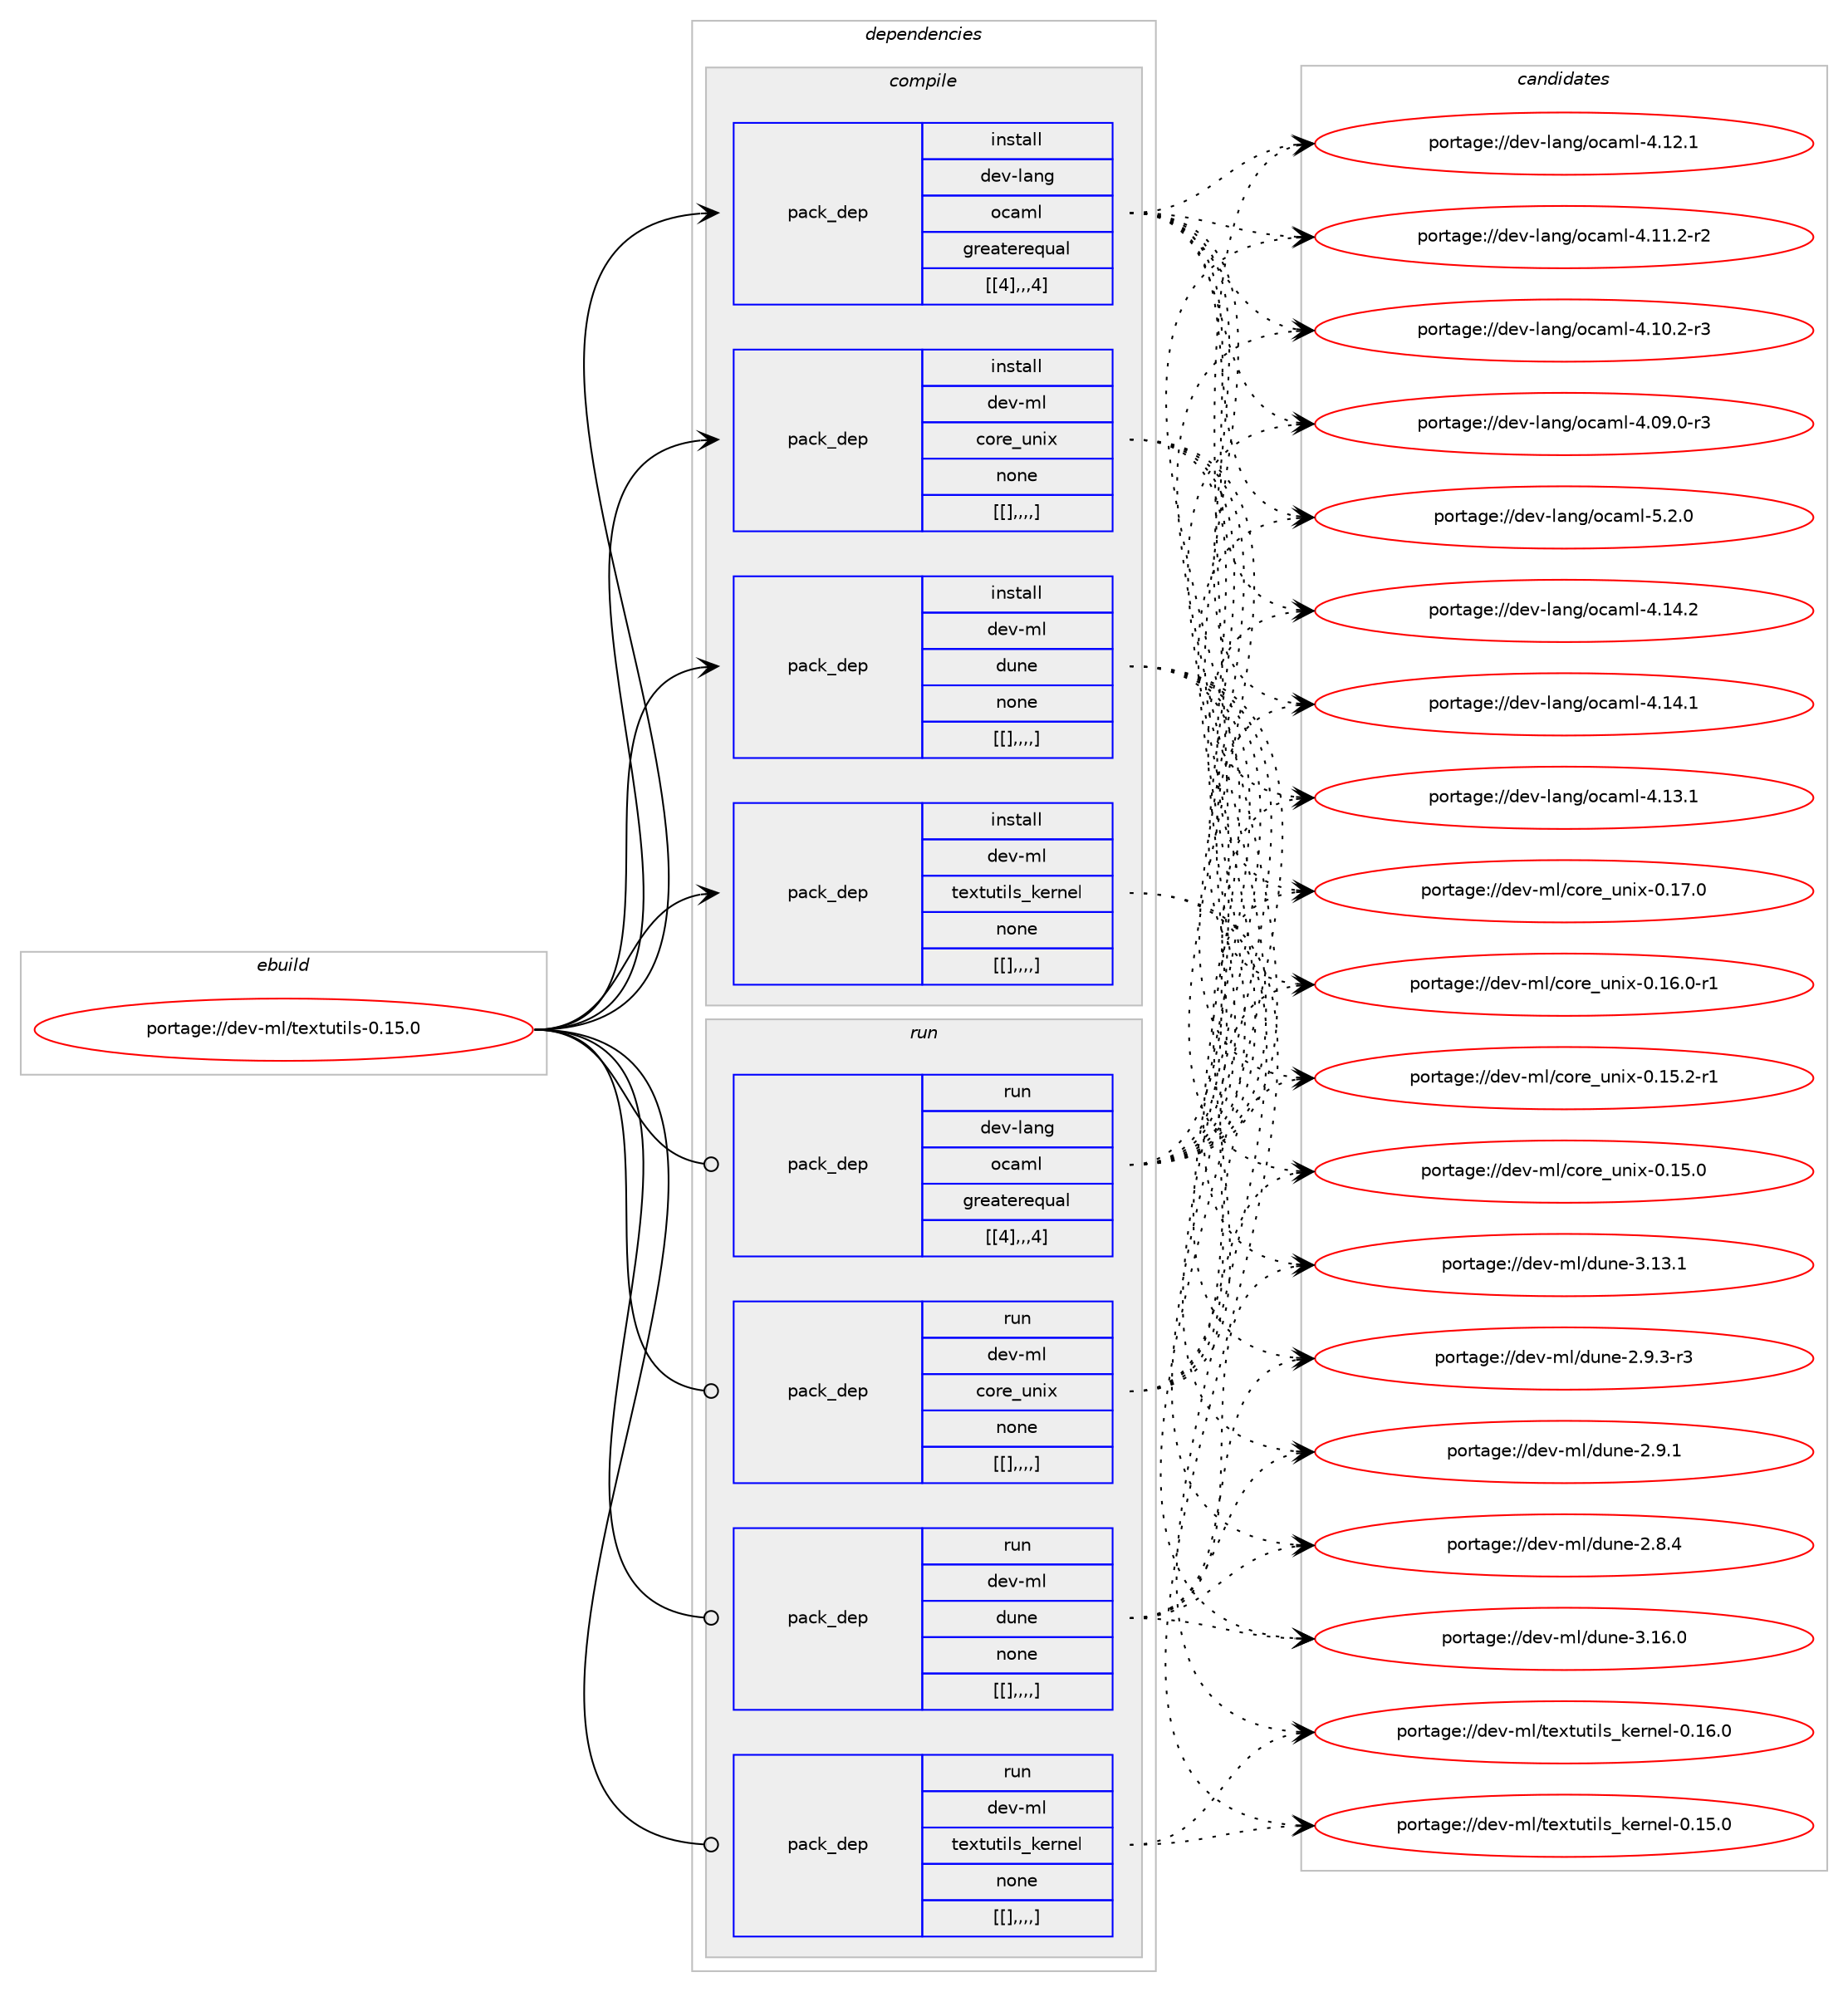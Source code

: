 digraph prolog {

# *************
# Graph options
# *************

newrank=true;
concentrate=true;
compound=true;
graph [rankdir=LR,fontname=Helvetica,fontsize=10,ranksep=1.5];#, ranksep=2.5, nodesep=0.2];
edge  [arrowhead=vee];
node  [fontname=Helvetica,fontsize=10];

# **********
# The ebuild
# **********

subgraph cluster_leftcol {
color=gray;
label=<<i>ebuild</i>>;
id [label="portage://dev-ml/textutils-0.15.0", color=red, width=4, href="../dev-ml/textutils-0.15.0.svg"];
}

# ****************
# The dependencies
# ****************

subgraph cluster_midcol {
color=gray;
label=<<i>dependencies</i>>;
subgraph cluster_compile {
fillcolor="#eeeeee";
style=filled;
label=<<i>compile</i>>;
subgraph pack94363 {
dependency125802 [label=<<TABLE BORDER="0" CELLBORDER="1" CELLSPACING="0" CELLPADDING="4" WIDTH="220"><TR><TD ROWSPAN="6" CELLPADDING="30">pack_dep</TD></TR><TR><TD WIDTH="110">install</TD></TR><TR><TD>dev-lang</TD></TR><TR><TD>ocaml</TD></TR><TR><TD>greaterequal</TD></TR><TR><TD>[[4],,,4]</TD></TR></TABLE>>, shape=none, color=blue];
}
id:e -> dependency125802:w [weight=20,style="solid",arrowhead="vee"];
subgraph pack94364 {
dependency125803 [label=<<TABLE BORDER="0" CELLBORDER="1" CELLSPACING="0" CELLPADDING="4" WIDTH="220"><TR><TD ROWSPAN="6" CELLPADDING="30">pack_dep</TD></TR><TR><TD WIDTH="110">install</TD></TR><TR><TD>dev-ml</TD></TR><TR><TD>core_unix</TD></TR><TR><TD>none</TD></TR><TR><TD>[[],,,,]</TD></TR></TABLE>>, shape=none, color=blue];
}
id:e -> dependency125803:w [weight=20,style="solid",arrowhead="vee"];
subgraph pack94365 {
dependency125804 [label=<<TABLE BORDER="0" CELLBORDER="1" CELLSPACING="0" CELLPADDING="4" WIDTH="220"><TR><TD ROWSPAN="6" CELLPADDING="30">pack_dep</TD></TR><TR><TD WIDTH="110">install</TD></TR><TR><TD>dev-ml</TD></TR><TR><TD>dune</TD></TR><TR><TD>none</TD></TR><TR><TD>[[],,,,]</TD></TR></TABLE>>, shape=none, color=blue];
}
id:e -> dependency125804:w [weight=20,style="solid",arrowhead="vee"];
subgraph pack94366 {
dependency125805 [label=<<TABLE BORDER="0" CELLBORDER="1" CELLSPACING="0" CELLPADDING="4" WIDTH="220"><TR><TD ROWSPAN="6" CELLPADDING="30">pack_dep</TD></TR><TR><TD WIDTH="110">install</TD></TR><TR><TD>dev-ml</TD></TR><TR><TD>textutils_kernel</TD></TR><TR><TD>none</TD></TR><TR><TD>[[],,,,]</TD></TR></TABLE>>, shape=none, color=blue];
}
id:e -> dependency125805:w [weight=20,style="solid",arrowhead="vee"];
}
subgraph cluster_compileandrun {
fillcolor="#eeeeee";
style=filled;
label=<<i>compile and run</i>>;
}
subgraph cluster_run {
fillcolor="#eeeeee";
style=filled;
label=<<i>run</i>>;
subgraph pack94367 {
dependency125806 [label=<<TABLE BORDER="0" CELLBORDER="1" CELLSPACING="0" CELLPADDING="4" WIDTH="220"><TR><TD ROWSPAN="6" CELLPADDING="30">pack_dep</TD></TR><TR><TD WIDTH="110">run</TD></TR><TR><TD>dev-lang</TD></TR><TR><TD>ocaml</TD></TR><TR><TD>greaterequal</TD></TR><TR><TD>[[4],,,4]</TD></TR></TABLE>>, shape=none, color=blue];
}
id:e -> dependency125806:w [weight=20,style="solid",arrowhead="odot"];
subgraph pack94368 {
dependency125807 [label=<<TABLE BORDER="0" CELLBORDER="1" CELLSPACING="0" CELLPADDING="4" WIDTH="220"><TR><TD ROWSPAN="6" CELLPADDING="30">pack_dep</TD></TR><TR><TD WIDTH="110">run</TD></TR><TR><TD>dev-ml</TD></TR><TR><TD>core_unix</TD></TR><TR><TD>none</TD></TR><TR><TD>[[],,,,]</TD></TR></TABLE>>, shape=none, color=blue];
}
id:e -> dependency125807:w [weight=20,style="solid",arrowhead="odot"];
subgraph pack94369 {
dependency125808 [label=<<TABLE BORDER="0" CELLBORDER="1" CELLSPACING="0" CELLPADDING="4" WIDTH="220"><TR><TD ROWSPAN="6" CELLPADDING="30">pack_dep</TD></TR><TR><TD WIDTH="110">run</TD></TR><TR><TD>dev-ml</TD></TR><TR><TD>dune</TD></TR><TR><TD>none</TD></TR><TR><TD>[[],,,,]</TD></TR></TABLE>>, shape=none, color=blue];
}
id:e -> dependency125808:w [weight=20,style="solid",arrowhead="odot"];
subgraph pack94370 {
dependency125809 [label=<<TABLE BORDER="0" CELLBORDER="1" CELLSPACING="0" CELLPADDING="4" WIDTH="220"><TR><TD ROWSPAN="6" CELLPADDING="30">pack_dep</TD></TR><TR><TD WIDTH="110">run</TD></TR><TR><TD>dev-ml</TD></TR><TR><TD>textutils_kernel</TD></TR><TR><TD>none</TD></TR><TR><TD>[[],,,,]</TD></TR></TABLE>>, shape=none, color=blue];
}
id:e -> dependency125809:w [weight=20,style="solid",arrowhead="odot"];
}
}

# **************
# The candidates
# **************

subgraph cluster_choices {
rank=same;
color=gray;
label=<<i>candidates</i>>;

subgraph choice94363 {
color=black;
nodesep=1;
choice1001011184510897110103471119997109108455346504648 [label="portage://dev-lang/ocaml-5.2.0", color=red, width=4,href="../dev-lang/ocaml-5.2.0.svg"];
choice100101118451089711010347111999710910845524649524650 [label="portage://dev-lang/ocaml-4.14.2", color=red, width=4,href="../dev-lang/ocaml-4.14.2.svg"];
choice100101118451089711010347111999710910845524649524649 [label="portage://dev-lang/ocaml-4.14.1", color=red, width=4,href="../dev-lang/ocaml-4.14.1.svg"];
choice100101118451089711010347111999710910845524649514649 [label="portage://dev-lang/ocaml-4.13.1", color=red, width=4,href="../dev-lang/ocaml-4.13.1.svg"];
choice100101118451089711010347111999710910845524649504649 [label="portage://dev-lang/ocaml-4.12.1", color=red, width=4,href="../dev-lang/ocaml-4.12.1.svg"];
choice1001011184510897110103471119997109108455246494946504511450 [label="portage://dev-lang/ocaml-4.11.2-r2", color=red, width=4,href="../dev-lang/ocaml-4.11.2-r2.svg"];
choice1001011184510897110103471119997109108455246494846504511451 [label="portage://dev-lang/ocaml-4.10.2-r3", color=red, width=4,href="../dev-lang/ocaml-4.10.2-r3.svg"];
choice1001011184510897110103471119997109108455246485746484511451 [label="portage://dev-lang/ocaml-4.09.0-r3", color=red, width=4,href="../dev-lang/ocaml-4.09.0-r3.svg"];
dependency125802:e -> choice1001011184510897110103471119997109108455346504648:w [style=dotted,weight="100"];
dependency125802:e -> choice100101118451089711010347111999710910845524649524650:w [style=dotted,weight="100"];
dependency125802:e -> choice100101118451089711010347111999710910845524649524649:w [style=dotted,weight="100"];
dependency125802:e -> choice100101118451089711010347111999710910845524649514649:w [style=dotted,weight="100"];
dependency125802:e -> choice100101118451089711010347111999710910845524649504649:w [style=dotted,weight="100"];
dependency125802:e -> choice1001011184510897110103471119997109108455246494946504511450:w [style=dotted,weight="100"];
dependency125802:e -> choice1001011184510897110103471119997109108455246494846504511451:w [style=dotted,weight="100"];
dependency125802:e -> choice1001011184510897110103471119997109108455246485746484511451:w [style=dotted,weight="100"];
}
subgraph choice94364 {
color=black;
nodesep=1;
choice1001011184510910847991111141019511711010512045484649554648 [label="portage://dev-ml/core_unix-0.17.0", color=red, width=4,href="../dev-ml/core_unix-0.17.0.svg"];
choice10010111845109108479911111410195117110105120454846495446484511449 [label="portage://dev-ml/core_unix-0.16.0-r1", color=red, width=4,href="../dev-ml/core_unix-0.16.0-r1.svg"];
choice10010111845109108479911111410195117110105120454846495346504511449 [label="portage://dev-ml/core_unix-0.15.2-r1", color=red, width=4,href="../dev-ml/core_unix-0.15.2-r1.svg"];
choice1001011184510910847991111141019511711010512045484649534648 [label="portage://dev-ml/core_unix-0.15.0", color=red, width=4,href="../dev-ml/core_unix-0.15.0.svg"];
dependency125803:e -> choice1001011184510910847991111141019511711010512045484649554648:w [style=dotted,weight="100"];
dependency125803:e -> choice10010111845109108479911111410195117110105120454846495446484511449:w [style=dotted,weight="100"];
dependency125803:e -> choice10010111845109108479911111410195117110105120454846495346504511449:w [style=dotted,weight="100"];
dependency125803:e -> choice1001011184510910847991111141019511711010512045484649534648:w [style=dotted,weight="100"];
}
subgraph choice94365 {
color=black;
nodesep=1;
choice100101118451091084710011711010145514649544648 [label="portage://dev-ml/dune-3.16.0", color=red, width=4,href="../dev-ml/dune-3.16.0.svg"];
choice100101118451091084710011711010145514649514649 [label="portage://dev-ml/dune-3.13.1", color=red, width=4,href="../dev-ml/dune-3.13.1.svg"];
choice10010111845109108471001171101014550465746514511451 [label="portage://dev-ml/dune-2.9.3-r3", color=red, width=4,href="../dev-ml/dune-2.9.3-r3.svg"];
choice1001011184510910847100117110101455046574649 [label="portage://dev-ml/dune-2.9.1", color=red, width=4,href="../dev-ml/dune-2.9.1.svg"];
choice1001011184510910847100117110101455046564652 [label="portage://dev-ml/dune-2.8.4", color=red, width=4,href="../dev-ml/dune-2.8.4.svg"];
dependency125804:e -> choice100101118451091084710011711010145514649544648:w [style=dotted,weight="100"];
dependency125804:e -> choice100101118451091084710011711010145514649514649:w [style=dotted,weight="100"];
dependency125804:e -> choice10010111845109108471001171101014550465746514511451:w [style=dotted,weight="100"];
dependency125804:e -> choice1001011184510910847100117110101455046574649:w [style=dotted,weight="100"];
dependency125804:e -> choice1001011184510910847100117110101455046564652:w [style=dotted,weight="100"];
}
subgraph choice94366 {
color=black;
nodesep=1;
choice10010111845109108471161011201161171161051081159510710111411010110845484649544648 [label="portage://dev-ml/textutils_kernel-0.16.0", color=red, width=4,href="../dev-ml/textutils_kernel-0.16.0.svg"];
choice10010111845109108471161011201161171161051081159510710111411010110845484649534648 [label="portage://dev-ml/textutils_kernel-0.15.0", color=red, width=4,href="../dev-ml/textutils_kernel-0.15.0.svg"];
dependency125805:e -> choice10010111845109108471161011201161171161051081159510710111411010110845484649544648:w [style=dotted,weight="100"];
dependency125805:e -> choice10010111845109108471161011201161171161051081159510710111411010110845484649534648:w [style=dotted,weight="100"];
}
subgraph choice94367 {
color=black;
nodesep=1;
choice1001011184510897110103471119997109108455346504648 [label="portage://dev-lang/ocaml-5.2.0", color=red, width=4,href="../dev-lang/ocaml-5.2.0.svg"];
choice100101118451089711010347111999710910845524649524650 [label="portage://dev-lang/ocaml-4.14.2", color=red, width=4,href="../dev-lang/ocaml-4.14.2.svg"];
choice100101118451089711010347111999710910845524649524649 [label="portage://dev-lang/ocaml-4.14.1", color=red, width=4,href="../dev-lang/ocaml-4.14.1.svg"];
choice100101118451089711010347111999710910845524649514649 [label="portage://dev-lang/ocaml-4.13.1", color=red, width=4,href="../dev-lang/ocaml-4.13.1.svg"];
choice100101118451089711010347111999710910845524649504649 [label="portage://dev-lang/ocaml-4.12.1", color=red, width=4,href="../dev-lang/ocaml-4.12.1.svg"];
choice1001011184510897110103471119997109108455246494946504511450 [label="portage://dev-lang/ocaml-4.11.2-r2", color=red, width=4,href="../dev-lang/ocaml-4.11.2-r2.svg"];
choice1001011184510897110103471119997109108455246494846504511451 [label="portage://dev-lang/ocaml-4.10.2-r3", color=red, width=4,href="../dev-lang/ocaml-4.10.2-r3.svg"];
choice1001011184510897110103471119997109108455246485746484511451 [label="portage://dev-lang/ocaml-4.09.0-r3", color=red, width=4,href="../dev-lang/ocaml-4.09.0-r3.svg"];
dependency125806:e -> choice1001011184510897110103471119997109108455346504648:w [style=dotted,weight="100"];
dependency125806:e -> choice100101118451089711010347111999710910845524649524650:w [style=dotted,weight="100"];
dependency125806:e -> choice100101118451089711010347111999710910845524649524649:w [style=dotted,weight="100"];
dependency125806:e -> choice100101118451089711010347111999710910845524649514649:w [style=dotted,weight="100"];
dependency125806:e -> choice100101118451089711010347111999710910845524649504649:w [style=dotted,weight="100"];
dependency125806:e -> choice1001011184510897110103471119997109108455246494946504511450:w [style=dotted,weight="100"];
dependency125806:e -> choice1001011184510897110103471119997109108455246494846504511451:w [style=dotted,weight="100"];
dependency125806:e -> choice1001011184510897110103471119997109108455246485746484511451:w [style=dotted,weight="100"];
}
subgraph choice94368 {
color=black;
nodesep=1;
choice1001011184510910847991111141019511711010512045484649554648 [label="portage://dev-ml/core_unix-0.17.0", color=red, width=4,href="../dev-ml/core_unix-0.17.0.svg"];
choice10010111845109108479911111410195117110105120454846495446484511449 [label="portage://dev-ml/core_unix-0.16.0-r1", color=red, width=4,href="../dev-ml/core_unix-0.16.0-r1.svg"];
choice10010111845109108479911111410195117110105120454846495346504511449 [label="portage://dev-ml/core_unix-0.15.2-r1", color=red, width=4,href="../dev-ml/core_unix-0.15.2-r1.svg"];
choice1001011184510910847991111141019511711010512045484649534648 [label="portage://dev-ml/core_unix-0.15.0", color=red, width=4,href="../dev-ml/core_unix-0.15.0.svg"];
dependency125807:e -> choice1001011184510910847991111141019511711010512045484649554648:w [style=dotted,weight="100"];
dependency125807:e -> choice10010111845109108479911111410195117110105120454846495446484511449:w [style=dotted,weight="100"];
dependency125807:e -> choice10010111845109108479911111410195117110105120454846495346504511449:w [style=dotted,weight="100"];
dependency125807:e -> choice1001011184510910847991111141019511711010512045484649534648:w [style=dotted,weight="100"];
}
subgraph choice94369 {
color=black;
nodesep=1;
choice100101118451091084710011711010145514649544648 [label="portage://dev-ml/dune-3.16.0", color=red, width=4,href="../dev-ml/dune-3.16.0.svg"];
choice100101118451091084710011711010145514649514649 [label="portage://dev-ml/dune-3.13.1", color=red, width=4,href="../dev-ml/dune-3.13.1.svg"];
choice10010111845109108471001171101014550465746514511451 [label="portage://dev-ml/dune-2.9.3-r3", color=red, width=4,href="../dev-ml/dune-2.9.3-r3.svg"];
choice1001011184510910847100117110101455046574649 [label="portage://dev-ml/dune-2.9.1", color=red, width=4,href="../dev-ml/dune-2.9.1.svg"];
choice1001011184510910847100117110101455046564652 [label="portage://dev-ml/dune-2.8.4", color=red, width=4,href="../dev-ml/dune-2.8.4.svg"];
dependency125808:e -> choice100101118451091084710011711010145514649544648:w [style=dotted,weight="100"];
dependency125808:e -> choice100101118451091084710011711010145514649514649:w [style=dotted,weight="100"];
dependency125808:e -> choice10010111845109108471001171101014550465746514511451:w [style=dotted,weight="100"];
dependency125808:e -> choice1001011184510910847100117110101455046574649:w [style=dotted,weight="100"];
dependency125808:e -> choice1001011184510910847100117110101455046564652:w [style=dotted,weight="100"];
}
subgraph choice94370 {
color=black;
nodesep=1;
choice10010111845109108471161011201161171161051081159510710111411010110845484649544648 [label="portage://dev-ml/textutils_kernel-0.16.0", color=red, width=4,href="../dev-ml/textutils_kernel-0.16.0.svg"];
choice10010111845109108471161011201161171161051081159510710111411010110845484649534648 [label="portage://dev-ml/textutils_kernel-0.15.0", color=red, width=4,href="../dev-ml/textutils_kernel-0.15.0.svg"];
dependency125809:e -> choice10010111845109108471161011201161171161051081159510710111411010110845484649544648:w [style=dotted,weight="100"];
dependency125809:e -> choice10010111845109108471161011201161171161051081159510710111411010110845484649534648:w [style=dotted,weight="100"];
}
}

}
